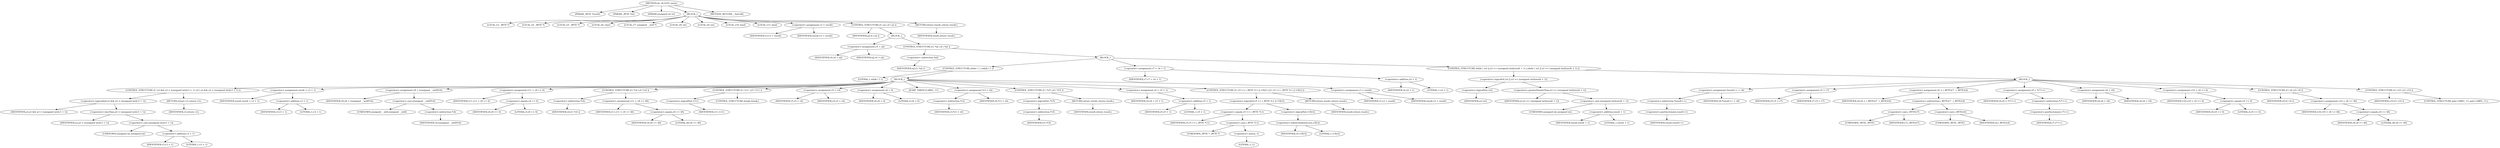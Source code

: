 digraph do_rfc1035_name {  
"1000110" [label = "(METHOD,do_rfc1035_name)" ]
"1000111" [label = "(PARAM,_BYTE *result)" ]
"1000112" [label = "(PARAM,_BYTE *a2)" ]
"1000113" [label = "(PARAM,unsigned int a3)" ]
"1000114" [label = "(BLOCK,,)" ]
"1000115" [label = "(LOCAL,v3: _BYTE *)" ]
"1000116" [label = "(LOCAL,v4: _BYTE *)" ]
"1000117" [label = "(LOCAL,v5: _BYTE *)" ]
"1000118" [label = "(LOCAL,v6: char)" ]
"1000119" [label = "(LOCAL,v7: unsigned __int8 *)" ]
"1000120" [label = "(LOCAL,v8: int)" ]
"1000121" [label = "(LOCAL,v9: int)" ]
"1000122" [label = "(LOCAL,v10: bool)" ]
"1000123" [label = "(LOCAL,v11: bool)" ]
"1000124" [label = "(<operator>.assignment,v3 = result)" ]
"1000125" [label = "(IDENTIFIER,v3,v3 = result)" ]
"1000126" [label = "(IDENTIFIER,result,v3 = result)" ]
"1000127" [label = "(CONTROL_STRUCTURE,if ( a2 ),if ( a2 ))" ]
"1000128" [label = "(IDENTIFIER,a2,if ( a2 ))" ]
"1000129" [label = "(BLOCK,,)" ]
"1000130" [label = "(<operator>.assignment,v4 = a2)" ]
"1000131" [label = "(IDENTIFIER,v4,v4 = a2)" ]
"1000132" [label = "(IDENTIFIER,a2,v4 = a2)" ]
"1000133" [label = "(CONTROL_STRUCTURE,if ( *a2 ),if ( *a2 ))" ]
"1000134" [label = "(<operator>.indirection,*a2)" ]
"1000135" [label = "(IDENTIFIER,a2,if ( *a2 ))" ]
"1000136" [label = "(BLOCK,,)" ]
"1000137" [label = "(CONTROL_STRUCTURE,while ( 1 ),while ( 1 ))" ]
"1000138" [label = "(LITERAL,1,while ( 1 ))" ]
"1000139" [label = "(BLOCK,,)" ]
"1000140" [label = "(CONTROL_STRUCTURE,if ( a3 && a3 < (unsigned int)(v3 + 1) ),if ( a3 && a3 < (unsigned int)(v3 + 1) ))" ]
"1000141" [label = "(<operator>.logicalAnd,a3 && a3 < (unsigned int)(v3 + 1))" ]
"1000142" [label = "(IDENTIFIER,a3,a3 && a3 < (unsigned int)(v3 + 1))" ]
"1000143" [label = "(<operator>.lessThan,a3 < (unsigned int)(v3 + 1))" ]
"1000144" [label = "(IDENTIFIER,a3,a3 < (unsigned int)(v3 + 1))" ]
"1000145" [label = "(<operator>.cast,(unsigned int)(v3 + 1))" ]
"1000146" [label = "(UNKNOWN,unsigned int,unsigned int)" ]
"1000147" [label = "(<operator>.addition,v3 + 1)" ]
"1000148" [label = "(IDENTIFIER,v3,v3 + 1)" ]
"1000149" [label = "(LITERAL,1,v3 + 1)" ]
"1000150" [label = "(RETURN,return v3;,return v3;)" ]
"1000151" [label = "(IDENTIFIER,v3,return v3;)" ]
"1000152" [label = "(<operator>.assignment,result = v3 + 1)" ]
"1000153" [label = "(IDENTIFIER,result,result = v3 + 1)" ]
"1000154" [label = "(<operator>.addition,v3 + 1)" ]
"1000155" [label = "(IDENTIFIER,v3,v3 + 1)" ]
"1000156" [label = "(LITERAL,1,v3 + 1)" ]
"1000157" [label = "(<operator>.assignment,v8 = (unsigned __int8)*v4)" ]
"1000158" [label = "(IDENTIFIER,v8,v8 = (unsigned __int8)*v4)" ]
"1000159" [label = "(<operator>.cast,(unsigned __int8)*v4)" ]
"1000160" [label = "(UNKNOWN,unsigned __int8,unsigned __int8)" ]
"1000161" [label = "(<operator>.indirection,*v4)" ]
"1000162" [label = "(IDENTIFIER,v4,(unsigned __int8)*v4)" ]
"1000163" [label = "(<operator>.assignment,v11 = v8 == 0)" ]
"1000164" [label = "(IDENTIFIER,v11,v11 = v8 == 0)" ]
"1000165" [label = "(<operator>.equals,v8 == 0)" ]
"1000166" [label = "(IDENTIFIER,v8,v8 == 0)" ]
"1000167" [label = "(LITERAL,0,v8 == 0)" ]
"1000168" [label = "(CONTROL_STRUCTURE,if ( *v4 ),if ( *v4 ))" ]
"1000169" [label = "(<operator>.indirection,*v4)" ]
"1000170" [label = "(IDENTIFIER,v4,if ( *v4 ))" ]
"1000171" [label = "(<operator>.assignment,v11 = v8 == 46)" ]
"1000172" [label = "(IDENTIFIER,v11,v11 = v8 == 46)" ]
"1000173" [label = "(<operator>.equals,v8 == 46)" ]
"1000174" [label = "(IDENTIFIER,v8,v8 == 46)" ]
"1000175" [label = "(LITERAL,46,v8 == 46)" ]
"1000176" [label = "(CONTROL_STRUCTURE,if ( !v11 ),if ( !v11 ))" ]
"1000177" [label = "(<operator>.logicalNot,!v11)" ]
"1000178" [label = "(IDENTIFIER,v11,!v11)" ]
"1000179" [label = "(CONTROL_STRUCTURE,break;,break;)" ]
"1000180" [label = "(<operator>.assignment,v5 = v4)" ]
"1000181" [label = "(IDENTIFIER,v5,v5 = v4)" ]
"1000182" [label = "(IDENTIFIER,v4,v5 = v4)" ]
"1000183" [label = "(<operator>.assignment,v6 = 0)" ]
"1000184" [label = "(IDENTIFIER,v6,v6 = 0)" ]
"1000185" [label = "(LITERAL,0,v6 = 0)" ]
"1000186" [label = "(JUMP_TARGET,LABEL_11)" ]
"1000187" [label = "(<operator>.assignment,*v3 = v6)" ]
"1000188" [label = "(<operator>.indirection,*v3)" ]
"1000189" [label = "(IDENTIFIER,v3,*v3 = v6)" ]
"1000190" [label = "(IDENTIFIER,v6,*v3 = v6)" ]
"1000191" [label = "(CONTROL_STRUCTURE,if ( !*v5 ),if ( !*v5 ))" ]
"1000192" [label = "(<operator>.logicalNot,!*v5)" ]
"1000193" [label = "(<operator>.indirection,*v5)" ]
"1000194" [label = "(IDENTIFIER,v5,!*v5)" ]
"1000195" [label = "(RETURN,return result;,return result;)" ]
"1000196" [label = "(IDENTIFIER,result,return result;)" ]
"1000197" [label = "(<operator>.assignment,v4 = v5 + 1)" ]
"1000198" [label = "(IDENTIFIER,v4,v4 = v5 + 1)" ]
"1000199" [label = "(<operator>.addition,v5 + 1)" ]
"1000200" [label = "(IDENTIFIER,v5,v5 + 1)" ]
"1000201" [label = "(LITERAL,1,v5 + 1)" ]
"1000202" [label = "(CONTROL_STRUCTURE,if ( v5 == (_BYTE *)-1 || !v5[1] ),if ( v5 == (_BYTE *)-1 || !v5[1] ))" ]
"1000203" [label = "(<operator>.logicalOr,v5 == (_BYTE *)-1 || !v5[1])" ]
"1000204" [label = "(<operator>.equals,v5 == (_BYTE *)-1)" ]
"1000205" [label = "(IDENTIFIER,v5,v5 == (_BYTE *)-1)" ]
"1000206" [label = "(<operator>.cast,(_BYTE *)-1)" ]
"1000207" [label = "(UNKNOWN,_BYTE *,_BYTE *)" ]
"1000208" [label = "(<operator>.minus,-1)" ]
"1000209" [label = "(LITERAL,1,-1)" ]
"1000210" [label = "(<operator>.logicalNot,!v5[1])" ]
"1000211" [label = "(<operator>.indirectIndexAccess,v5[1])" ]
"1000212" [label = "(IDENTIFIER,v5,!v5[1])" ]
"1000213" [label = "(LITERAL,1,!v5[1])" ]
"1000214" [label = "(RETURN,return result;,return result;)" ]
"1000215" [label = "(IDENTIFIER,result,return result;)" ]
"1000216" [label = "(<operator>.assignment,v3 = result)" ]
"1000217" [label = "(IDENTIFIER,v3,v3 = result)" ]
"1000218" [label = "(IDENTIFIER,result,v3 = result)" ]
"1000219" [label = "(<operator>.assignment,v7 = v4 + 1)" ]
"1000220" [label = "(IDENTIFIER,v7,v7 = v4 + 1)" ]
"1000221" [label = "(<operator>.addition,v4 + 1)" ]
"1000222" [label = "(IDENTIFIER,v4,v4 + 1)" ]
"1000223" [label = "(LITERAL,1,v4 + 1)" ]
"1000224" [label = "(CONTROL_STRUCTURE,while ( !a3 || a3 >= (unsigned int)(result + 1) ),while ( !a3 || a3 >= (unsigned int)(result + 1) ))" ]
"1000225" [label = "(<operator>.logicalOr,!a3 || a3 >= (unsigned int)(result + 1))" ]
"1000226" [label = "(<operator>.logicalNot,!a3)" ]
"1000227" [label = "(IDENTIFIER,a3,!a3)" ]
"1000228" [label = "(<operator>.greaterEqualsThan,a3 >= (unsigned int)(result + 1))" ]
"1000229" [label = "(IDENTIFIER,a3,a3 >= (unsigned int)(result + 1))" ]
"1000230" [label = "(<operator>.cast,(unsigned int)(result + 1))" ]
"1000231" [label = "(UNKNOWN,unsigned int,unsigned int)" ]
"1000232" [label = "(<operator>.addition,result + 1)" ]
"1000233" [label = "(IDENTIFIER,result,result + 1)" ]
"1000234" [label = "(LITERAL,1,result + 1)" ]
"1000235" [label = "(BLOCK,,)" ]
"1000236" [label = "(<operator>.assignment,*result++ = v8)" ]
"1000237" [label = "(<operator>.indirection,*result++)" ]
"1000238" [label = "(<operator>.postIncrement,result++)" ]
"1000239" [label = "(IDENTIFIER,result,result++)" ]
"1000240" [label = "(IDENTIFIER,v8,*result++ = v8)" ]
"1000241" [label = "(<operator>.assignment,v5 = v7)" ]
"1000242" [label = "(IDENTIFIER,v5,v5 = v7)" ]
"1000243" [label = "(IDENTIFIER,v7,v5 = v7)" ]
"1000244" [label = "(<operator>.assignment,v6 = (_BYTE)v7 - (_BYTE)v4)" ]
"1000245" [label = "(IDENTIFIER,v6,v6 = (_BYTE)v7 - (_BYTE)v4)" ]
"1000246" [label = "(<operator>.subtraction,(_BYTE)v7 - (_BYTE)v4)" ]
"1000247" [label = "(<operator>.cast,(_BYTE)v7)" ]
"1000248" [label = "(UNKNOWN,_BYTE,_BYTE)" ]
"1000249" [label = "(IDENTIFIER,v7,(_BYTE)v7)" ]
"1000250" [label = "(<operator>.cast,(_BYTE)v4)" ]
"1000251" [label = "(UNKNOWN,_BYTE,_BYTE)" ]
"1000252" [label = "(IDENTIFIER,v4,(_BYTE)v4)" ]
"1000253" [label = "(<operator>.assignment,v9 = *v7++)" ]
"1000254" [label = "(IDENTIFIER,v9,v9 = *v7++)" ]
"1000255" [label = "(<operator>.indirection,*v7++)" ]
"1000256" [label = "(<operator>.postIncrement,v7++)" ]
"1000257" [label = "(IDENTIFIER,v7,v7++)" ]
"1000258" [label = "(<operator>.assignment,v8 = v9)" ]
"1000259" [label = "(IDENTIFIER,v8,v8 = v9)" ]
"1000260" [label = "(IDENTIFIER,v9,v8 = v9)" ]
"1000261" [label = "(<operator>.assignment,v10 = v9 == 0)" ]
"1000262" [label = "(IDENTIFIER,v10,v10 = v9 == 0)" ]
"1000263" [label = "(<operator>.equals,v9 == 0)" ]
"1000264" [label = "(IDENTIFIER,v9,v9 == 0)" ]
"1000265" [label = "(LITERAL,0,v9 == 0)" ]
"1000266" [label = "(CONTROL_STRUCTURE,if ( v9 ),if ( v9 ))" ]
"1000267" [label = "(IDENTIFIER,v9,if ( v9 ))" ]
"1000268" [label = "(<operator>.assignment,v10 = v8 == 46)" ]
"1000269" [label = "(IDENTIFIER,v10,v10 = v8 == 46)" ]
"1000270" [label = "(<operator>.equals,v8 == 46)" ]
"1000271" [label = "(IDENTIFIER,v8,v8 == 46)" ]
"1000272" [label = "(LITERAL,46,v8 == 46)" ]
"1000273" [label = "(CONTROL_STRUCTURE,if ( v10 ),if ( v10 ))" ]
"1000274" [label = "(IDENTIFIER,v10,if ( v10 ))" ]
"1000275" [label = "(CONTROL_STRUCTURE,goto LABEL_11;,goto LABEL_11;)" ]
"1000276" [label = "(RETURN,return result;,return result;)" ]
"1000277" [label = "(IDENTIFIER,result,return result;)" ]
"1000278" [label = "(METHOD_RETURN,__fastcall)" ]
  "1000110" -> "1000111" 
  "1000110" -> "1000112" 
  "1000110" -> "1000113" 
  "1000110" -> "1000114" 
  "1000110" -> "1000278" 
  "1000114" -> "1000115" 
  "1000114" -> "1000116" 
  "1000114" -> "1000117" 
  "1000114" -> "1000118" 
  "1000114" -> "1000119" 
  "1000114" -> "1000120" 
  "1000114" -> "1000121" 
  "1000114" -> "1000122" 
  "1000114" -> "1000123" 
  "1000114" -> "1000124" 
  "1000114" -> "1000127" 
  "1000114" -> "1000276" 
  "1000124" -> "1000125" 
  "1000124" -> "1000126" 
  "1000127" -> "1000128" 
  "1000127" -> "1000129" 
  "1000129" -> "1000130" 
  "1000129" -> "1000133" 
  "1000130" -> "1000131" 
  "1000130" -> "1000132" 
  "1000133" -> "1000134" 
  "1000133" -> "1000136" 
  "1000134" -> "1000135" 
  "1000136" -> "1000137" 
  "1000136" -> "1000219" 
  "1000136" -> "1000224" 
  "1000137" -> "1000138" 
  "1000137" -> "1000139" 
  "1000139" -> "1000140" 
  "1000139" -> "1000152" 
  "1000139" -> "1000157" 
  "1000139" -> "1000163" 
  "1000139" -> "1000168" 
  "1000139" -> "1000176" 
  "1000139" -> "1000180" 
  "1000139" -> "1000183" 
  "1000139" -> "1000186" 
  "1000139" -> "1000187" 
  "1000139" -> "1000191" 
  "1000139" -> "1000197" 
  "1000139" -> "1000202" 
  "1000139" -> "1000216" 
  "1000140" -> "1000141" 
  "1000140" -> "1000150" 
  "1000141" -> "1000142" 
  "1000141" -> "1000143" 
  "1000143" -> "1000144" 
  "1000143" -> "1000145" 
  "1000145" -> "1000146" 
  "1000145" -> "1000147" 
  "1000147" -> "1000148" 
  "1000147" -> "1000149" 
  "1000150" -> "1000151" 
  "1000152" -> "1000153" 
  "1000152" -> "1000154" 
  "1000154" -> "1000155" 
  "1000154" -> "1000156" 
  "1000157" -> "1000158" 
  "1000157" -> "1000159" 
  "1000159" -> "1000160" 
  "1000159" -> "1000161" 
  "1000161" -> "1000162" 
  "1000163" -> "1000164" 
  "1000163" -> "1000165" 
  "1000165" -> "1000166" 
  "1000165" -> "1000167" 
  "1000168" -> "1000169" 
  "1000168" -> "1000171" 
  "1000169" -> "1000170" 
  "1000171" -> "1000172" 
  "1000171" -> "1000173" 
  "1000173" -> "1000174" 
  "1000173" -> "1000175" 
  "1000176" -> "1000177" 
  "1000176" -> "1000179" 
  "1000177" -> "1000178" 
  "1000180" -> "1000181" 
  "1000180" -> "1000182" 
  "1000183" -> "1000184" 
  "1000183" -> "1000185" 
  "1000187" -> "1000188" 
  "1000187" -> "1000190" 
  "1000188" -> "1000189" 
  "1000191" -> "1000192" 
  "1000191" -> "1000195" 
  "1000192" -> "1000193" 
  "1000193" -> "1000194" 
  "1000195" -> "1000196" 
  "1000197" -> "1000198" 
  "1000197" -> "1000199" 
  "1000199" -> "1000200" 
  "1000199" -> "1000201" 
  "1000202" -> "1000203" 
  "1000202" -> "1000214" 
  "1000203" -> "1000204" 
  "1000203" -> "1000210" 
  "1000204" -> "1000205" 
  "1000204" -> "1000206" 
  "1000206" -> "1000207" 
  "1000206" -> "1000208" 
  "1000208" -> "1000209" 
  "1000210" -> "1000211" 
  "1000211" -> "1000212" 
  "1000211" -> "1000213" 
  "1000214" -> "1000215" 
  "1000216" -> "1000217" 
  "1000216" -> "1000218" 
  "1000219" -> "1000220" 
  "1000219" -> "1000221" 
  "1000221" -> "1000222" 
  "1000221" -> "1000223" 
  "1000224" -> "1000225" 
  "1000224" -> "1000235" 
  "1000225" -> "1000226" 
  "1000225" -> "1000228" 
  "1000226" -> "1000227" 
  "1000228" -> "1000229" 
  "1000228" -> "1000230" 
  "1000230" -> "1000231" 
  "1000230" -> "1000232" 
  "1000232" -> "1000233" 
  "1000232" -> "1000234" 
  "1000235" -> "1000236" 
  "1000235" -> "1000241" 
  "1000235" -> "1000244" 
  "1000235" -> "1000253" 
  "1000235" -> "1000258" 
  "1000235" -> "1000261" 
  "1000235" -> "1000266" 
  "1000235" -> "1000273" 
  "1000236" -> "1000237" 
  "1000236" -> "1000240" 
  "1000237" -> "1000238" 
  "1000238" -> "1000239" 
  "1000241" -> "1000242" 
  "1000241" -> "1000243" 
  "1000244" -> "1000245" 
  "1000244" -> "1000246" 
  "1000246" -> "1000247" 
  "1000246" -> "1000250" 
  "1000247" -> "1000248" 
  "1000247" -> "1000249" 
  "1000250" -> "1000251" 
  "1000250" -> "1000252" 
  "1000253" -> "1000254" 
  "1000253" -> "1000255" 
  "1000255" -> "1000256" 
  "1000256" -> "1000257" 
  "1000258" -> "1000259" 
  "1000258" -> "1000260" 
  "1000261" -> "1000262" 
  "1000261" -> "1000263" 
  "1000263" -> "1000264" 
  "1000263" -> "1000265" 
  "1000266" -> "1000267" 
  "1000266" -> "1000268" 
  "1000268" -> "1000269" 
  "1000268" -> "1000270" 
  "1000270" -> "1000271" 
  "1000270" -> "1000272" 
  "1000273" -> "1000274" 
  "1000273" -> "1000275" 
  "1000276" -> "1000277" 
}
